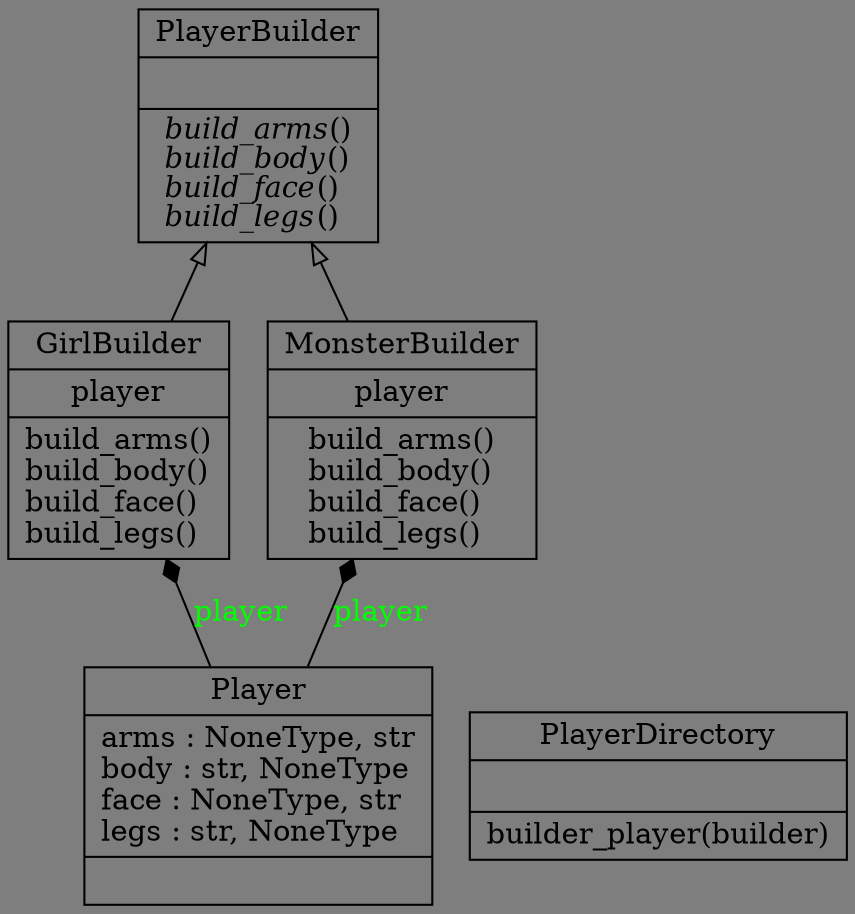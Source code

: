 digraph "classes_4._建造者模式.py" {
rankdir=BT
bgcolor="#7e7e7e"
charset="utf-8"
"4._建造者模式.GirlBuilder" [color="black", fontcolor="black", label=<{GirlBuilder|player<br ALIGN="LEFT"/>|build_arms()<br ALIGN="LEFT"/>build_body()<br ALIGN="LEFT"/>build_face()<br ALIGN="LEFT"/>build_legs()<br ALIGN="LEFT"/>}>, shape="record", style="solid"];
"4._建造者模式.MonsterBuilder" [color="black", fontcolor="black", label=<{MonsterBuilder|player<br ALIGN="LEFT"/>|build_arms()<br ALIGN="LEFT"/>build_body()<br ALIGN="LEFT"/>build_face()<br ALIGN="LEFT"/>build_legs()<br ALIGN="LEFT"/>}>, shape="record", style="solid"];
"4._建造者模式.Player" [color="black", fontcolor="black", label=<{Player|arms : NoneType, str<br ALIGN="LEFT"/>body : str, NoneType<br ALIGN="LEFT"/>face : NoneType, str<br ALIGN="LEFT"/>legs : str, NoneType<br ALIGN="LEFT"/>|}>, shape="record", style="solid"];
"4._建造者模式.PlayerBuilder" [color="black", fontcolor="black", label=<{PlayerBuilder|<br ALIGN="LEFT"/>|<I>build_arms</I>()<br ALIGN="LEFT"/><I>build_body</I>()<br ALIGN="LEFT"/><I>build_face</I>()<br ALIGN="LEFT"/><I>build_legs</I>()<br ALIGN="LEFT"/>}>, shape="record", style="solid"];
"4._建造者模式.PlayerDirectory" [color="black", fontcolor="black", label=<{PlayerDirectory|<br ALIGN="LEFT"/>|builder_player(builder)<br ALIGN="LEFT"/>}>, shape="record", style="solid"];
"4._建造者模式.GirlBuilder" -> "4._建造者模式.PlayerBuilder" [arrowhead="empty", arrowtail="none"];
"4._建造者模式.MonsterBuilder" -> "4._建造者模式.PlayerBuilder" [arrowhead="empty", arrowtail="none"];
"4._建造者模式.Player" -> "4._建造者模式.GirlBuilder" [arrowhead="diamond", arrowtail="none", fontcolor="green", label="player", style="solid"];
"4._建造者模式.Player" -> "4._建造者模式.MonsterBuilder" [arrowhead="diamond", arrowtail="none", fontcolor="green", label="player", style="solid"];
}

